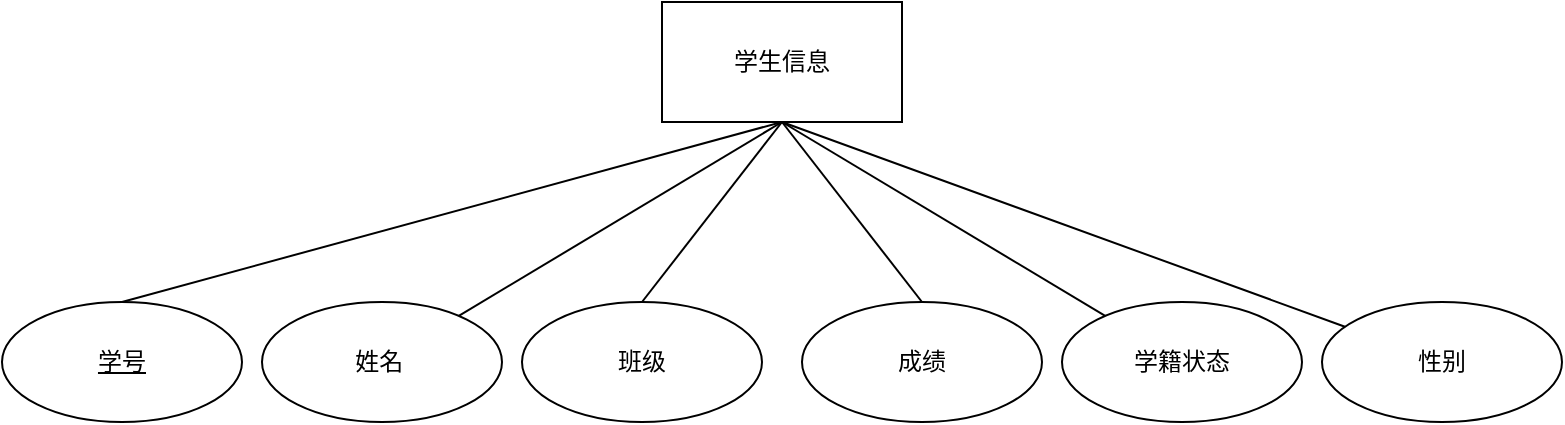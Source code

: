 <mxfile version="24.1.0" type="device">
  <diagram name="第 1 页" id="m4WlvHM6WWsqlOekGDqn">
    <mxGraphModel dx="988" dy="669" grid="1" gridSize="10" guides="1" tooltips="1" connect="1" arrows="1" fold="1" page="1" pageScale="1" pageWidth="827" pageHeight="1169" math="0" shadow="0">
      <root>
        <mxCell id="0" />
        <mxCell id="1" parent="0" />
        <mxCell id="if2pO5nYYn-G92Cne09C-8" style="rounded=0;orthogonalLoop=1;jettySize=auto;html=1;entryX=0.5;entryY=0;entryDx=0;entryDy=0;exitX=0.5;exitY=1;exitDx=0;exitDy=0;endArrow=none;endFill=0;" edge="1" parent="1" source="if2pO5nYYn-G92Cne09C-1" target="if2pO5nYYn-G92Cne09C-2">
          <mxGeometry relative="1" as="geometry" />
        </mxCell>
        <mxCell id="if2pO5nYYn-G92Cne09C-9" style="rounded=0;orthogonalLoop=1;jettySize=auto;html=1;exitX=0.5;exitY=1;exitDx=0;exitDy=0;endArrow=none;endFill=0;" edge="1" parent="1" source="if2pO5nYYn-G92Cne09C-1" target="if2pO5nYYn-G92Cne09C-3">
          <mxGeometry relative="1" as="geometry" />
        </mxCell>
        <mxCell id="if2pO5nYYn-G92Cne09C-10" style="rounded=0;orthogonalLoop=1;jettySize=auto;html=1;exitX=0.5;exitY=1;exitDx=0;exitDy=0;entryX=0.5;entryY=0;entryDx=0;entryDy=0;endArrow=none;endFill=0;" edge="1" parent="1" source="if2pO5nYYn-G92Cne09C-1" target="if2pO5nYYn-G92Cne09C-4">
          <mxGeometry relative="1" as="geometry" />
        </mxCell>
        <mxCell id="if2pO5nYYn-G92Cne09C-11" style="rounded=0;orthogonalLoop=1;jettySize=auto;html=1;exitX=0.5;exitY=1;exitDx=0;exitDy=0;entryX=0.5;entryY=0;entryDx=0;entryDy=0;endArrow=none;endFill=0;" edge="1" parent="1" source="if2pO5nYYn-G92Cne09C-1" target="if2pO5nYYn-G92Cne09C-5">
          <mxGeometry relative="1" as="geometry" />
        </mxCell>
        <mxCell id="if2pO5nYYn-G92Cne09C-12" style="rounded=0;orthogonalLoop=1;jettySize=auto;html=1;exitX=0.5;exitY=1;exitDx=0;exitDy=0;endArrow=none;endFill=0;" edge="1" parent="1" source="if2pO5nYYn-G92Cne09C-1" target="if2pO5nYYn-G92Cne09C-6">
          <mxGeometry relative="1" as="geometry" />
        </mxCell>
        <mxCell id="if2pO5nYYn-G92Cne09C-13" style="rounded=0;orthogonalLoop=1;jettySize=auto;html=1;exitX=0.5;exitY=1;exitDx=0;exitDy=0;endArrow=none;endFill=0;" edge="1" parent="1" source="if2pO5nYYn-G92Cne09C-1" target="if2pO5nYYn-G92Cne09C-7">
          <mxGeometry relative="1" as="geometry" />
        </mxCell>
        <mxCell id="if2pO5nYYn-G92Cne09C-1" value="学生信息" style="rounded=0;whiteSpace=wrap;html=1;" vertex="1" parent="1">
          <mxGeometry x="470" y="70" width="120" height="60" as="geometry" />
        </mxCell>
        <mxCell id="if2pO5nYYn-G92Cne09C-2" value="&lt;u&gt;学号&lt;/u&gt;" style="ellipse;whiteSpace=wrap;html=1;" vertex="1" parent="1">
          <mxGeometry x="140" y="220" width="120" height="60" as="geometry" />
        </mxCell>
        <mxCell id="if2pO5nYYn-G92Cne09C-3" value="姓名&lt;span style=&quot;white-space: pre;&quot;&gt;&#x9;&lt;/span&gt;" style="ellipse;whiteSpace=wrap;html=1;" vertex="1" parent="1">
          <mxGeometry x="270" y="220" width="120" height="60" as="geometry" />
        </mxCell>
        <mxCell id="if2pO5nYYn-G92Cne09C-4" value="班级" style="ellipse;whiteSpace=wrap;html=1;" vertex="1" parent="1">
          <mxGeometry x="400" y="220" width="120" height="60" as="geometry" />
        </mxCell>
        <mxCell id="if2pO5nYYn-G92Cne09C-5" value="成绩" style="ellipse;whiteSpace=wrap;html=1;" vertex="1" parent="1">
          <mxGeometry x="540" y="220" width="120" height="60" as="geometry" />
        </mxCell>
        <mxCell id="if2pO5nYYn-G92Cne09C-6" value="学籍状态" style="ellipse;whiteSpace=wrap;html=1;" vertex="1" parent="1">
          <mxGeometry x="670" y="220" width="120" height="60" as="geometry" />
        </mxCell>
        <mxCell id="if2pO5nYYn-G92Cne09C-7" value="性别" style="ellipse;whiteSpace=wrap;html=1;" vertex="1" parent="1">
          <mxGeometry x="800" y="220" width="120" height="60" as="geometry" />
        </mxCell>
      </root>
    </mxGraphModel>
  </diagram>
</mxfile>
